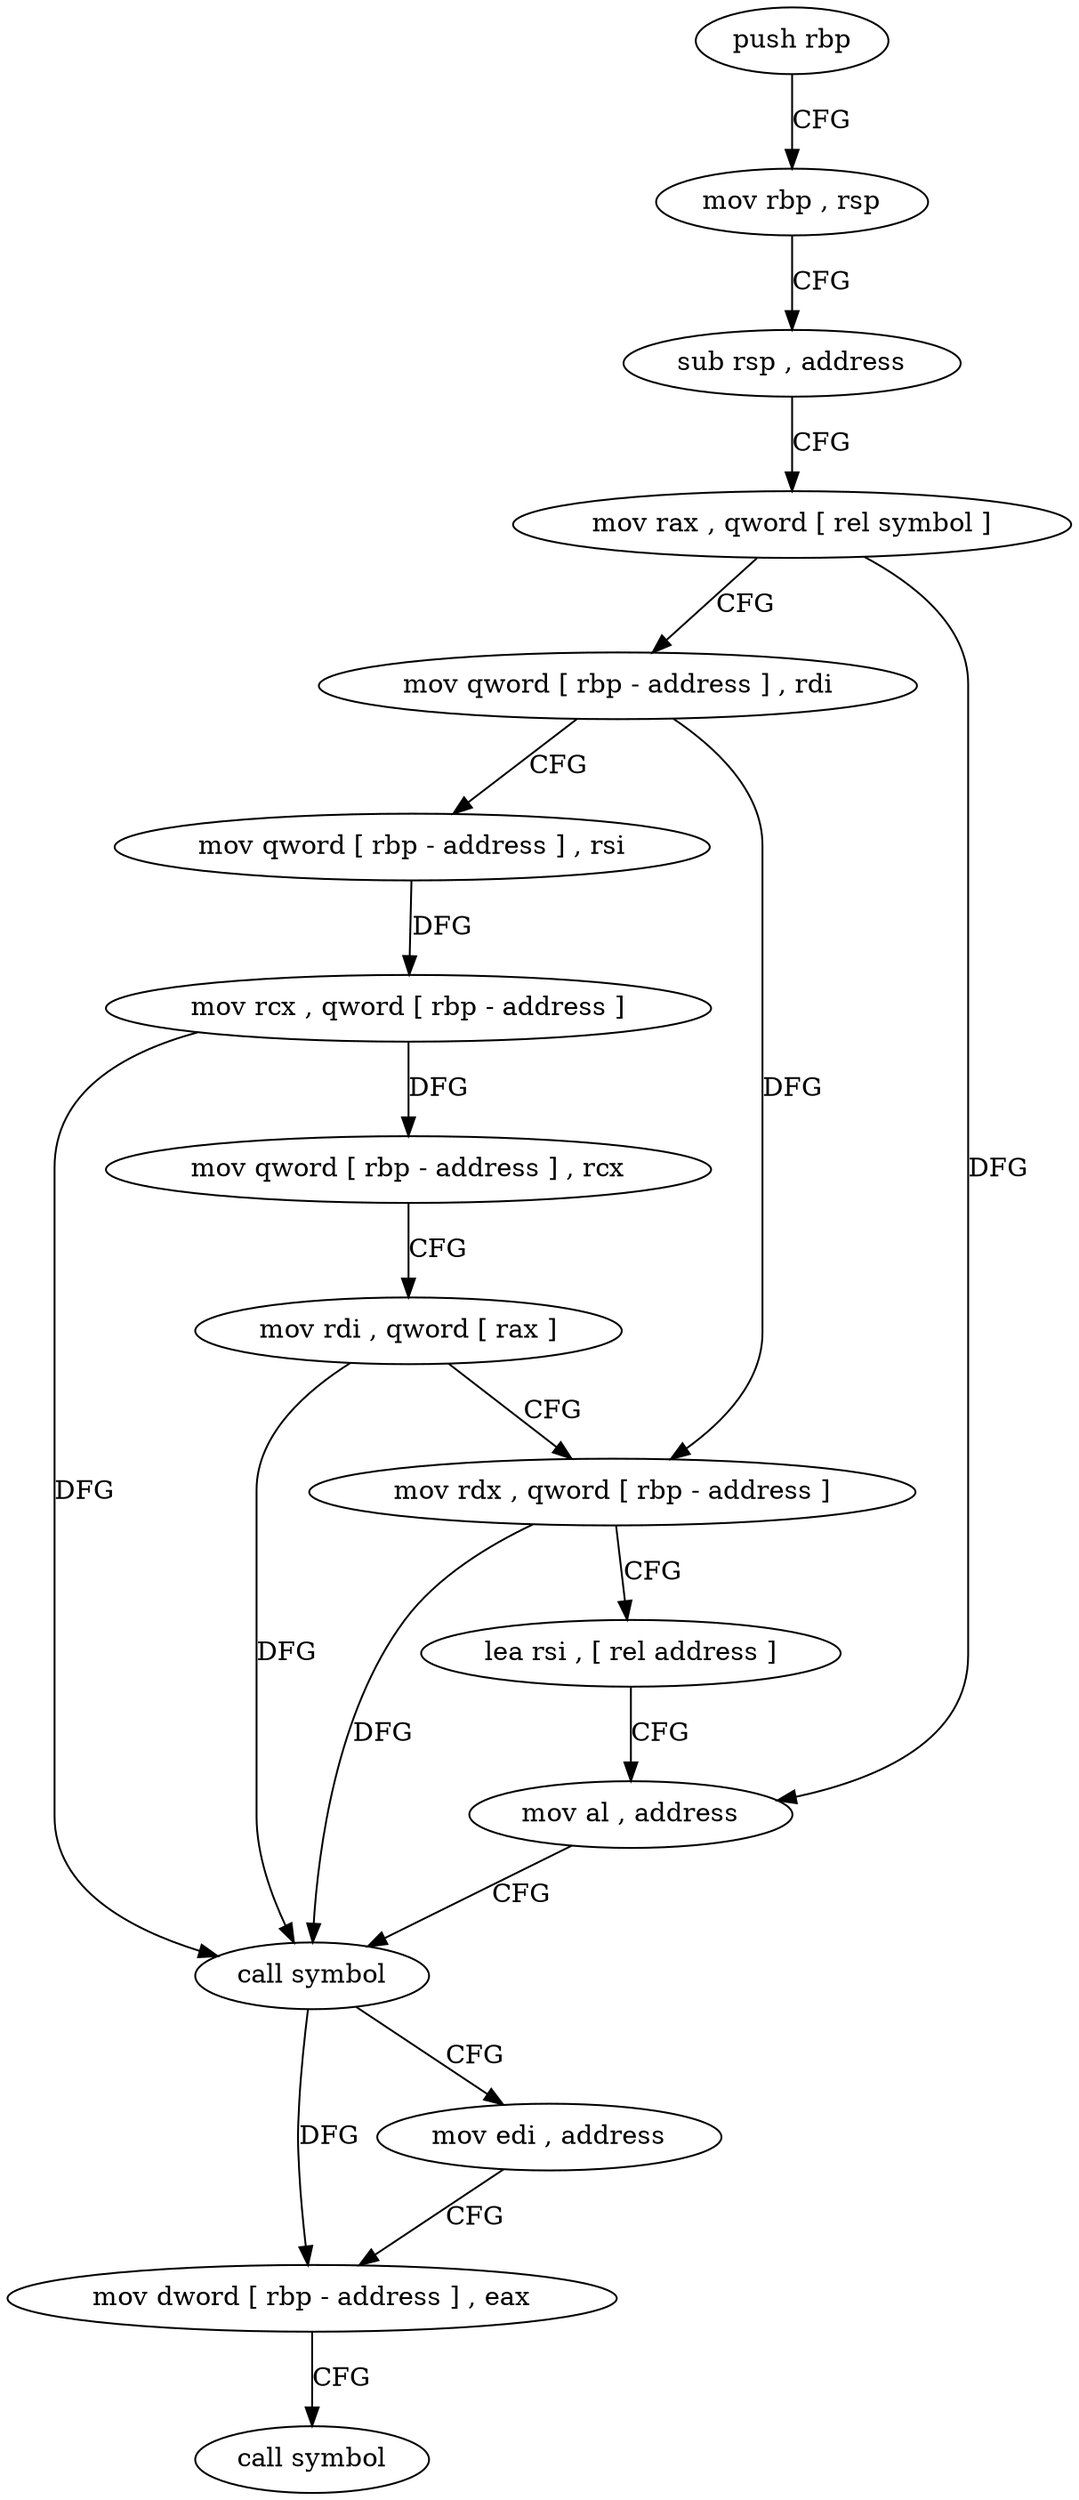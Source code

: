 digraph "func" {
"150848" [label = "push rbp" ]
"150849" [label = "mov rbp , rsp" ]
"150852" [label = "sub rsp , address" ]
"150856" [label = "mov rax , qword [ rel symbol ]" ]
"150863" [label = "mov qword [ rbp - address ] , rdi" ]
"150867" [label = "mov qword [ rbp - address ] , rsi" ]
"150871" [label = "mov rcx , qword [ rbp - address ]" ]
"150875" [label = "mov qword [ rbp - address ] , rcx" ]
"150879" [label = "mov rdi , qword [ rax ]" ]
"150882" [label = "mov rdx , qword [ rbp - address ]" ]
"150886" [label = "lea rsi , [ rel address ]" ]
"150893" [label = "mov al , address" ]
"150895" [label = "call symbol" ]
"150900" [label = "mov edi , address" ]
"150905" [label = "mov dword [ rbp - address ] , eax" ]
"150908" [label = "call symbol" ]
"150848" -> "150849" [ label = "CFG" ]
"150849" -> "150852" [ label = "CFG" ]
"150852" -> "150856" [ label = "CFG" ]
"150856" -> "150863" [ label = "CFG" ]
"150856" -> "150893" [ label = "DFG" ]
"150863" -> "150867" [ label = "CFG" ]
"150863" -> "150882" [ label = "DFG" ]
"150867" -> "150871" [ label = "DFG" ]
"150871" -> "150875" [ label = "DFG" ]
"150871" -> "150895" [ label = "DFG" ]
"150875" -> "150879" [ label = "CFG" ]
"150879" -> "150882" [ label = "CFG" ]
"150879" -> "150895" [ label = "DFG" ]
"150882" -> "150886" [ label = "CFG" ]
"150882" -> "150895" [ label = "DFG" ]
"150886" -> "150893" [ label = "CFG" ]
"150893" -> "150895" [ label = "CFG" ]
"150895" -> "150900" [ label = "CFG" ]
"150895" -> "150905" [ label = "DFG" ]
"150900" -> "150905" [ label = "CFG" ]
"150905" -> "150908" [ label = "CFG" ]
}
